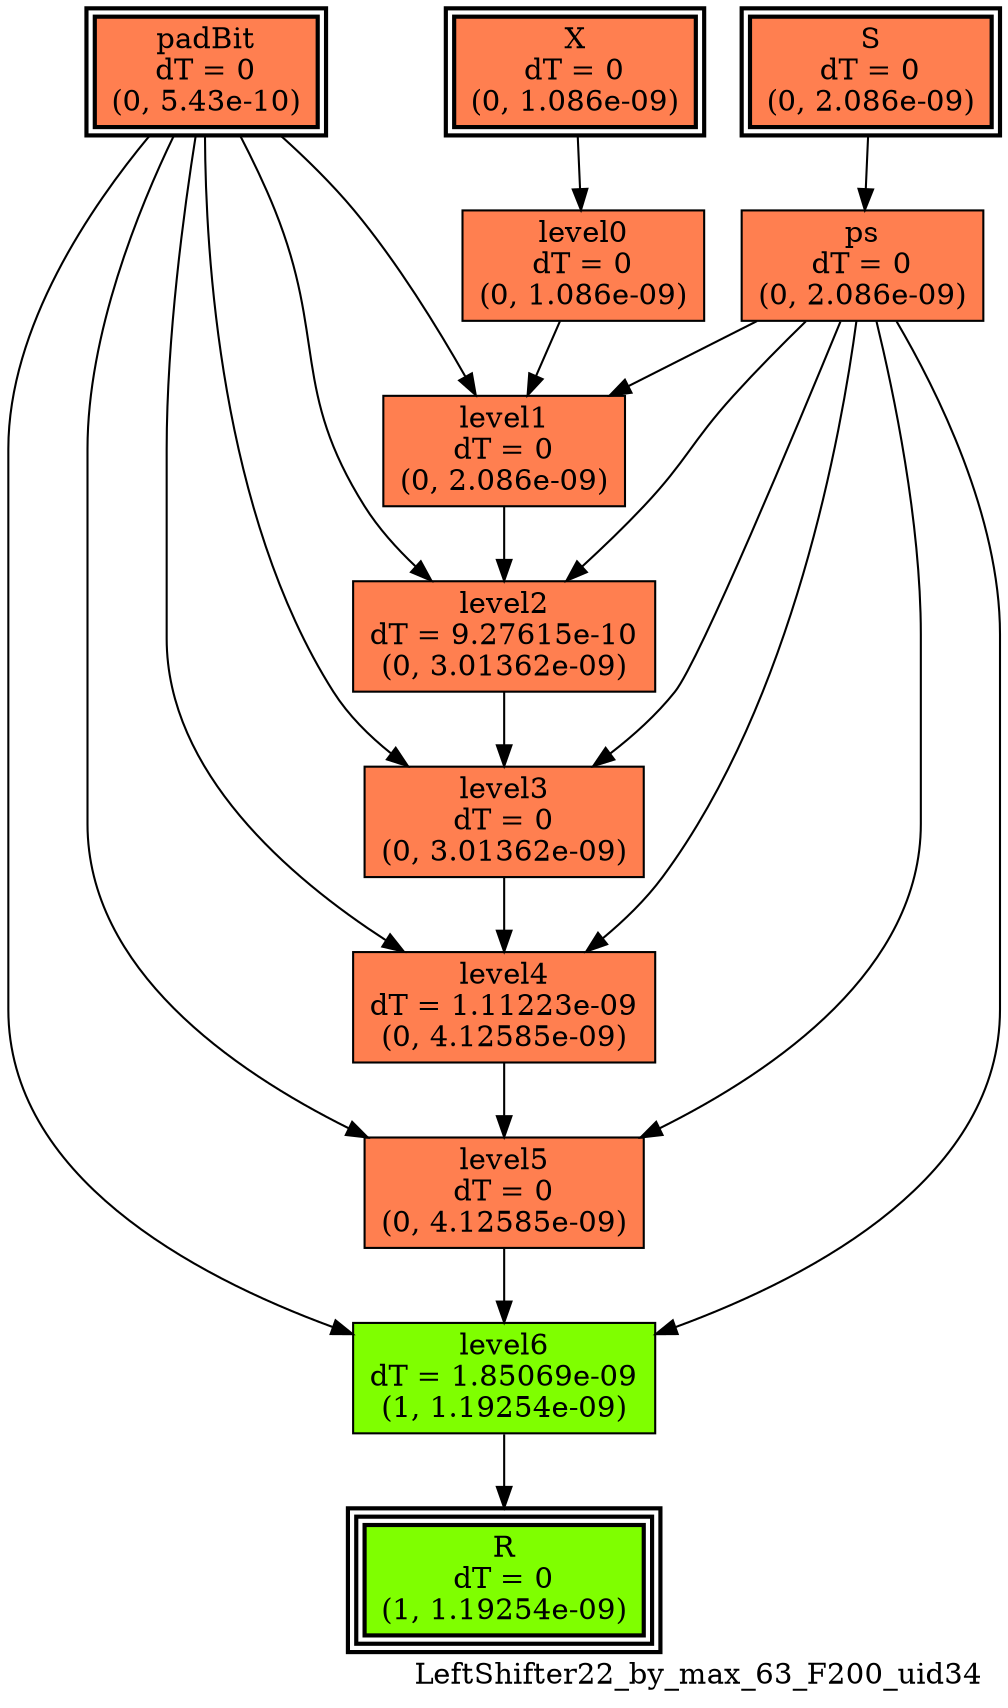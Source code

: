 digraph LeftShifter22_by_max_63_F200_uid34
{
	//graph drawing options
	label=LeftShifter22_by_max_63_F200_uid34;
	labelloc=bottom;
	labeljust=right;
	ratio=auto;
	nodesep=0.25;
	ranksep=0.5;

	//input/output signals of operator LeftShifter22_by_max_63_F200_uid34
	X__LeftShifter22_by_max_63_F200_uid34 [ label="X\ndT = 0\n(0, 1.086e-09)", shape=box, color=black, style="bold, filled", fillcolor=coral, peripheries=2 ];
	S__LeftShifter22_by_max_63_F200_uid34 [ label="S\ndT = 0\n(0, 2.086e-09)", shape=box, color=black, style="bold, filled", fillcolor=coral, peripheries=2 ];
	padBit__LeftShifter22_by_max_63_F200_uid34 [ label="padBit\ndT = 0\n(0, 5.43e-10)", shape=box, color=black, style="bold, filled", fillcolor=coral, peripheries=2 ];
	R__LeftShifter22_by_max_63_F200_uid34 [ label="R\ndT = 0\n(1, 1.19254e-09)", shape=box, color=black, style="bold, filled", fillcolor=chartreuse, peripheries=3 ];
	{rank=same X__LeftShifter22_by_max_63_F200_uid34, S__LeftShifter22_by_max_63_F200_uid34, padBit__LeftShifter22_by_max_63_F200_uid34};
	{rank=same R__LeftShifter22_by_max_63_F200_uid34};
	//internal signals of operator LeftShifter22_by_max_63_F200_uid34
	ps__LeftShifter22_by_max_63_F200_uid34 [ label="ps\ndT = 0\n(0, 2.086e-09)", shape=box, color=black, style=filled, fillcolor=coral, peripheries=1 ];
	level0__LeftShifter22_by_max_63_F200_uid34 [ label="level0\ndT = 0\n(0, 1.086e-09)", shape=box, color=black, style=filled, fillcolor=coral, peripheries=1 ];
	level1__LeftShifter22_by_max_63_F200_uid34 [ label="level1\ndT = 0\n(0, 2.086e-09)", shape=box, color=black, style=filled, fillcolor=coral, peripheries=1 ];
	level2__LeftShifter22_by_max_63_F200_uid34 [ label="level2\ndT = 9.27615e-10\n(0, 3.01362e-09)", shape=box, color=black, style=filled, fillcolor=coral, peripheries=1 ];
	level3__LeftShifter22_by_max_63_F200_uid34 [ label="level3\ndT = 0\n(0, 3.01362e-09)", shape=box, color=black, style=filled, fillcolor=coral, peripheries=1 ];
	level4__LeftShifter22_by_max_63_F200_uid34 [ label="level4\ndT = 1.11223e-09\n(0, 4.12585e-09)", shape=box, color=black, style=filled, fillcolor=coral, peripheries=1 ];
	level5__LeftShifter22_by_max_63_F200_uid34 [ label="level5\ndT = 0\n(0, 4.12585e-09)", shape=box, color=black, style=filled, fillcolor=coral, peripheries=1 ];
	level6__LeftShifter22_by_max_63_F200_uid34 [ label="level6\ndT = 1.85069e-09\n(1, 1.19254e-09)", shape=box, color=black, style=filled, fillcolor=chartreuse, peripheries=1 ];

	//subcomponents of operator LeftShifter22_by_max_63_F200_uid34

	//input and internal signal connections of operator LeftShifter22_by_max_63_F200_uid34
	X__LeftShifter22_by_max_63_F200_uid34 -> level0__LeftShifter22_by_max_63_F200_uid34 [ arrowhead=normal, arrowsize=1.0, arrowtail=normal, color=black, dir=forward  ];
	S__LeftShifter22_by_max_63_F200_uid34 -> ps__LeftShifter22_by_max_63_F200_uid34 [ arrowhead=normal, arrowsize=1.0, arrowtail=normal, color=black, dir=forward  ];
	padBit__LeftShifter22_by_max_63_F200_uid34 -> level1__LeftShifter22_by_max_63_F200_uid34 [ arrowhead=normal, arrowsize=1.0, arrowtail=normal, color=black, dir=forward  ];
	padBit__LeftShifter22_by_max_63_F200_uid34 -> level2__LeftShifter22_by_max_63_F200_uid34 [ arrowhead=normal, arrowsize=1.0, arrowtail=normal, color=black, dir=forward  ];
	padBit__LeftShifter22_by_max_63_F200_uid34 -> level3__LeftShifter22_by_max_63_F200_uid34 [ arrowhead=normal, arrowsize=1.0, arrowtail=normal, color=black, dir=forward  ];
	padBit__LeftShifter22_by_max_63_F200_uid34 -> level4__LeftShifter22_by_max_63_F200_uid34 [ arrowhead=normal, arrowsize=1.0, arrowtail=normal, color=black, dir=forward  ];
	padBit__LeftShifter22_by_max_63_F200_uid34 -> level5__LeftShifter22_by_max_63_F200_uid34 [ arrowhead=normal, arrowsize=1.0, arrowtail=normal, color=black, dir=forward  ];
	padBit__LeftShifter22_by_max_63_F200_uid34 -> level6__LeftShifter22_by_max_63_F200_uid34 [ arrowhead=normal, arrowsize=1.0, arrowtail=normal, color=black, dir=forward  ];
	ps__LeftShifter22_by_max_63_F200_uid34 -> level1__LeftShifter22_by_max_63_F200_uid34 [ arrowhead=normal, arrowsize=1.0, arrowtail=normal, color=black, dir=forward  ];
	ps__LeftShifter22_by_max_63_F200_uid34 -> level2__LeftShifter22_by_max_63_F200_uid34 [ arrowhead=normal, arrowsize=1.0, arrowtail=normal, color=black, dir=forward  ];
	ps__LeftShifter22_by_max_63_F200_uid34 -> level3__LeftShifter22_by_max_63_F200_uid34 [ arrowhead=normal, arrowsize=1.0, arrowtail=normal, color=black, dir=forward  ];
	ps__LeftShifter22_by_max_63_F200_uid34 -> level4__LeftShifter22_by_max_63_F200_uid34 [ arrowhead=normal, arrowsize=1.0, arrowtail=normal, color=black, dir=forward  ];
	ps__LeftShifter22_by_max_63_F200_uid34 -> level5__LeftShifter22_by_max_63_F200_uid34 [ arrowhead=normal, arrowsize=1.0, arrowtail=normal, color=black, dir=forward  ];
	ps__LeftShifter22_by_max_63_F200_uid34 -> level6__LeftShifter22_by_max_63_F200_uid34 [ arrowhead=normal, arrowsize=1.0, arrowtail=normal, color=black, dir=forward  ];
	level0__LeftShifter22_by_max_63_F200_uid34 -> level1__LeftShifter22_by_max_63_F200_uid34 [ arrowhead=normal, arrowsize=1.0, arrowtail=normal, color=black, dir=forward  ];
	level1__LeftShifter22_by_max_63_F200_uid34 -> level2__LeftShifter22_by_max_63_F200_uid34 [ arrowhead=normal, arrowsize=1.0, arrowtail=normal, color=black, dir=forward  ];
	level2__LeftShifter22_by_max_63_F200_uid34 -> level3__LeftShifter22_by_max_63_F200_uid34 [ arrowhead=normal, arrowsize=1.0, arrowtail=normal, color=black, dir=forward  ];
	level3__LeftShifter22_by_max_63_F200_uid34 -> level4__LeftShifter22_by_max_63_F200_uid34 [ arrowhead=normal, arrowsize=1.0, arrowtail=normal, color=black, dir=forward  ];
	level4__LeftShifter22_by_max_63_F200_uid34 -> level5__LeftShifter22_by_max_63_F200_uid34 [ arrowhead=normal, arrowsize=1.0, arrowtail=normal, color=black, dir=forward  ];
	level5__LeftShifter22_by_max_63_F200_uid34 -> level6__LeftShifter22_by_max_63_F200_uid34 [ arrowhead=normal, arrowsize=1.0, arrowtail=normal, color=black, dir=forward  ];
	level6__LeftShifter22_by_max_63_F200_uid34 -> R__LeftShifter22_by_max_63_F200_uid34 [ arrowhead=normal, arrowsize=1.0, arrowtail=normal, color=black, dir=forward  ];
}

